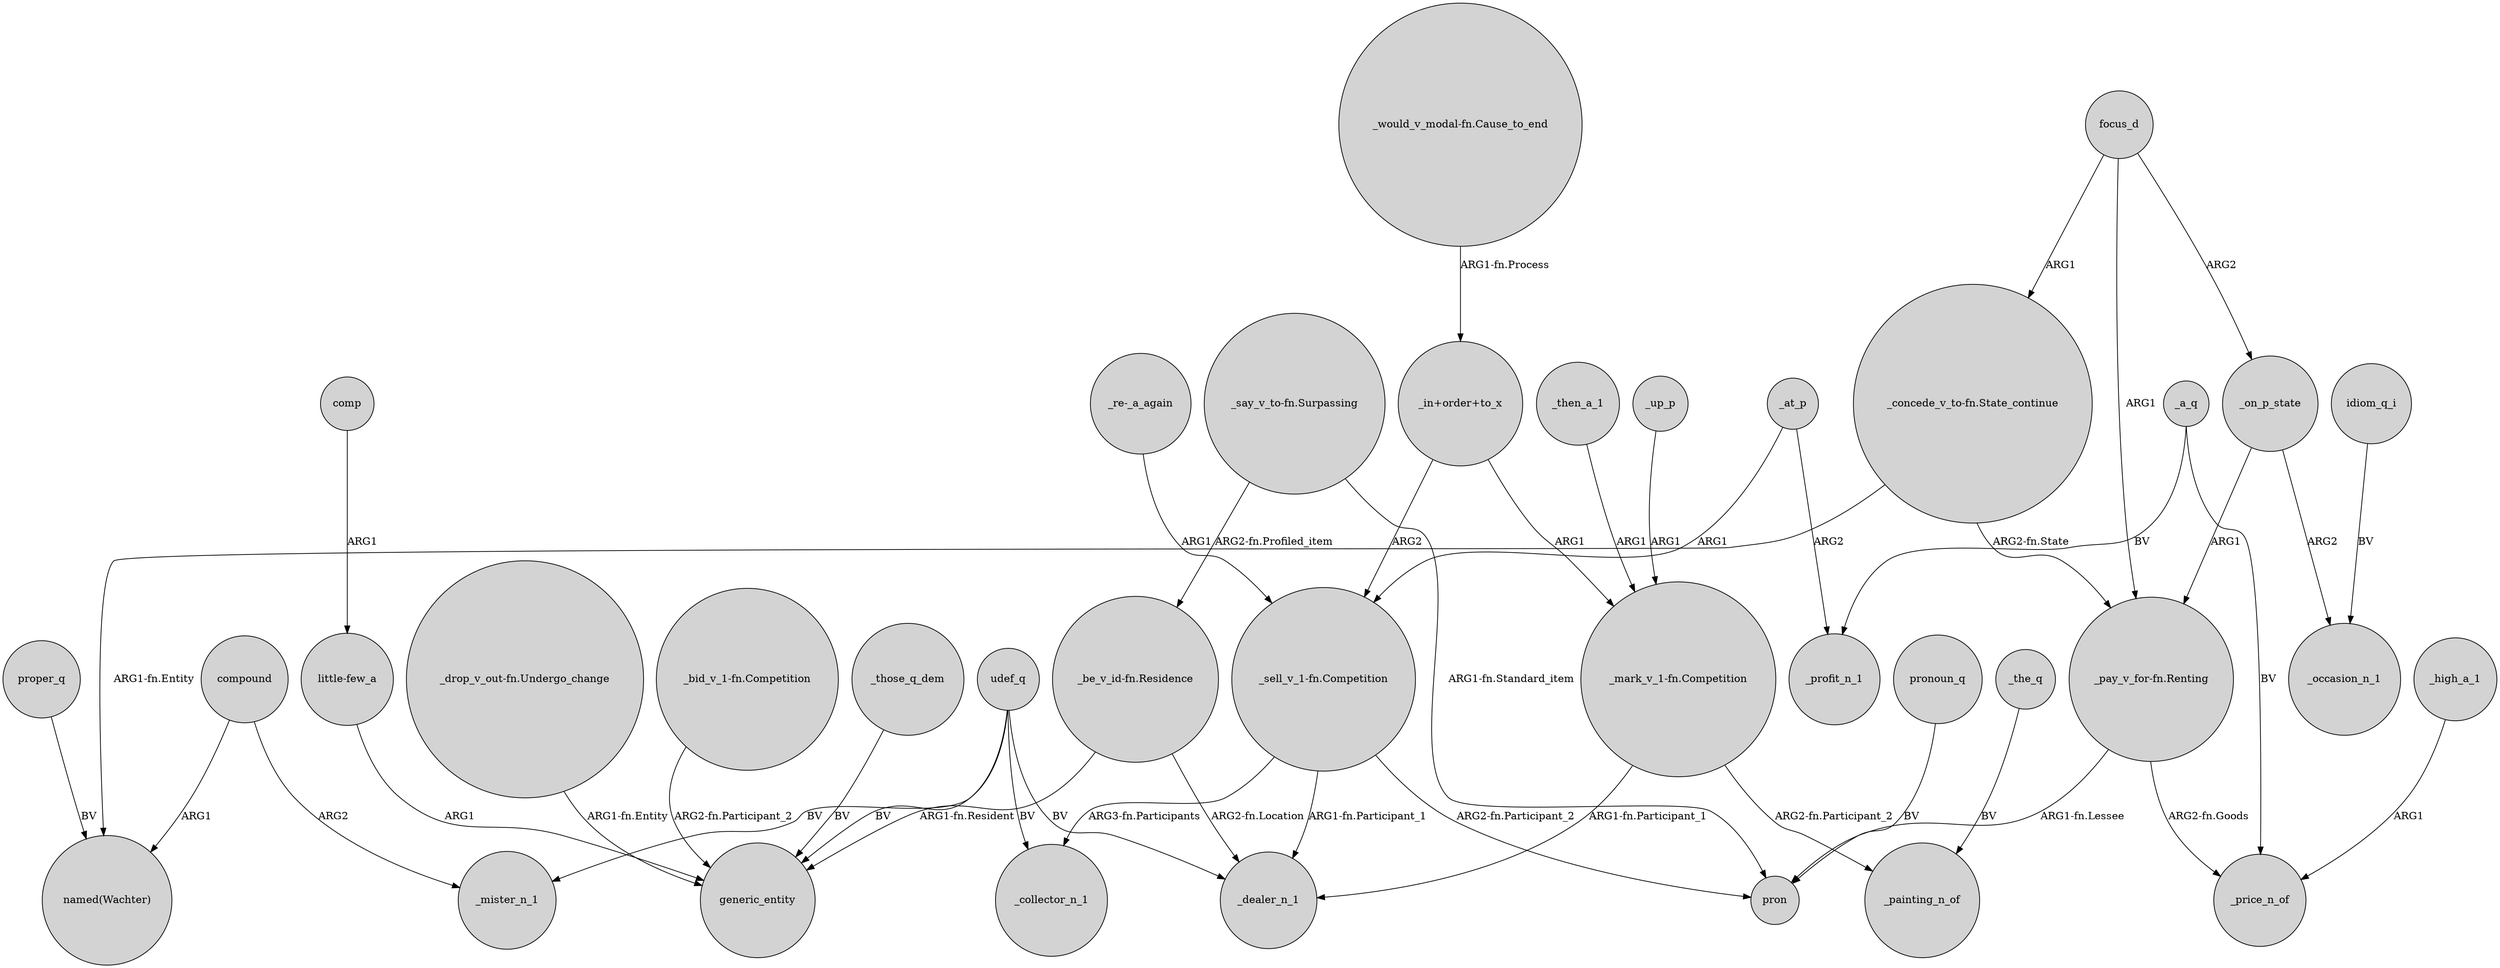 digraph {
	node [shape=circle style=filled]
	proper_q -> "named(Wachter)" [label=BV]
	compound -> _mister_n_1 [label=ARG2]
	_those_q_dem -> generic_entity [label=BV]
	"_concede_v_to-fn.State_continue" -> "_pay_v_for-fn.Renting" [label="ARG2-fn.State"]
	"_sell_v_1-fn.Competition" -> _dealer_n_1 [label="ARG1-fn.Participant_1"]
	"_pay_v_for-fn.Renting" -> pron [label="ARG1-fn.Lessee"]
	"_mark_v_1-fn.Competition" -> _painting_n_of [label="ARG2-fn.Participant_2"]
	"_say_v_to-fn.Surpassing" -> "_be_v_id-fn.Residence" [label="ARG2-fn.Profiled_item"]
	udef_q -> _mister_n_1 [label=BV]
	focus_d -> _on_p_state [label=ARG2]
	idiom_q_i -> _occasion_n_1 [label=BV]
	"little-few_a" -> generic_entity [label=ARG1]
	udef_q -> generic_entity [label=BV]
	"_drop_v_out-fn.Undergo_change" -> generic_entity [label="ARG1-fn.Entity"]
	_high_a_1 -> _price_n_of [label=ARG1]
	pronoun_q -> pron [label=BV]
	_on_p_state -> _occasion_n_1 [label=ARG2]
	_then_a_1 -> "_mark_v_1-fn.Competition" [label=ARG1]
	"_concede_v_to-fn.State_continue" -> "named(Wachter)" [label="ARG1-fn.Entity"]
	_at_p -> _profit_n_1 [label=ARG2]
	"_bid_v_1-fn.Competition" -> generic_entity [label="ARG2-fn.Participant_2"]
	_on_p_state -> "_pay_v_for-fn.Renting" [label=ARG1]
	"_mark_v_1-fn.Competition" -> _dealer_n_1 [label="ARG1-fn.Participant_1"]
	"_pay_v_for-fn.Renting" -> _price_n_of [label="ARG2-fn.Goods"]
	"_in+order+to_x" -> "_mark_v_1-fn.Competition" [label=ARG1]
	"_sell_v_1-fn.Competition" -> pron [label="ARG2-fn.Participant_2"]
	"_re-_a_again" -> "_sell_v_1-fn.Competition" [label=ARG1]
	focus_d -> "_concede_v_to-fn.State_continue" [label=ARG1]
	compound -> "named(Wachter)" [label=ARG1]
	udef_q -> _dealer_n_1 [label=BV]
	_the_q -> _painting_n_of [label=BV]
	udef_q -> _collector_n_1 [label=BV]
	focus_d -> "_pay_v_for-fn.Renting" [label=ARG1]
	comp -> "little-few_a" [label=ARG1]
	"_in+order+to_x" -> "_sell_v_1-fn.Competition" [label=ARG2]
	_up_p -> "_mark_v_1-fn.Competition" [label=ARG1]
	_at_p -> "_sell_v_1-fn.Competition" [label=ARG1]
	"_sell_v_1-fn.Competition" -> _collector_n_1 [label="ARG3-fn.Participants"]
	"_would_v_modal-fn.Cause_to_end" -> "_in+order+to_x" [label="ARG1-fn.Process"]
	_a_q -> _profit_n_1 [label=BV]
	"_be_v_id-fn.Residence" -> generic_entity [label="ARG1-fn.Resident"]
	"_be_v_id-fn.Residence" -> _dealer_n_1 [label="ARG2-fn.Location"]
	_a_q -> _price_n_of [label=BV]
	"_say_v_to-fn.Surpassing" -> pron [label="ARG1-fn.Standard_item"]
}
